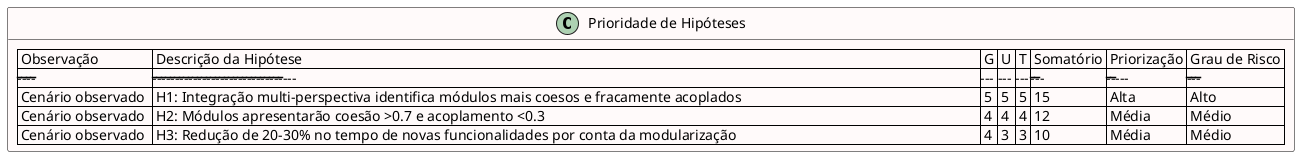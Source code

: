 @startuml
skinparam class {
  BackgroundColor Snow
  BorderColor Black
  ArrowColor Black
  FontName Arial
}

class "Prioridade de Hipóteses" as Tabela {
  | Observação         | Descrição da Hipótese                                                                                                                             | G | U | T | Somatório | Priorização | Grau de Risco |
  |--------------------|----------------------------------------------------------------------------------------------------------------------------------------------------|---|---|---|-----------|-------------|---------------|
  | Cenário observado  | H1: Integração multi-perspectiva identifica módulos mais coesos e fracamente acoplados                                                               | 5 | 5 | 5 | 15        | Alta        | Alto          |
  | Cenário observado  | H2: Módulos apresentarão coesão >0.7 e acoplamento <0.3                                                                                             | 4 | 4 | 4 | 12        | Média       | Médio         |
  | Cenário observado  | H3: Redução de 20–30% no tempo de novas funcionalidades por conta da modularização                                                                   | 4 | 3 | 3 | 10        | Média       | Médio         |
}

@enduml